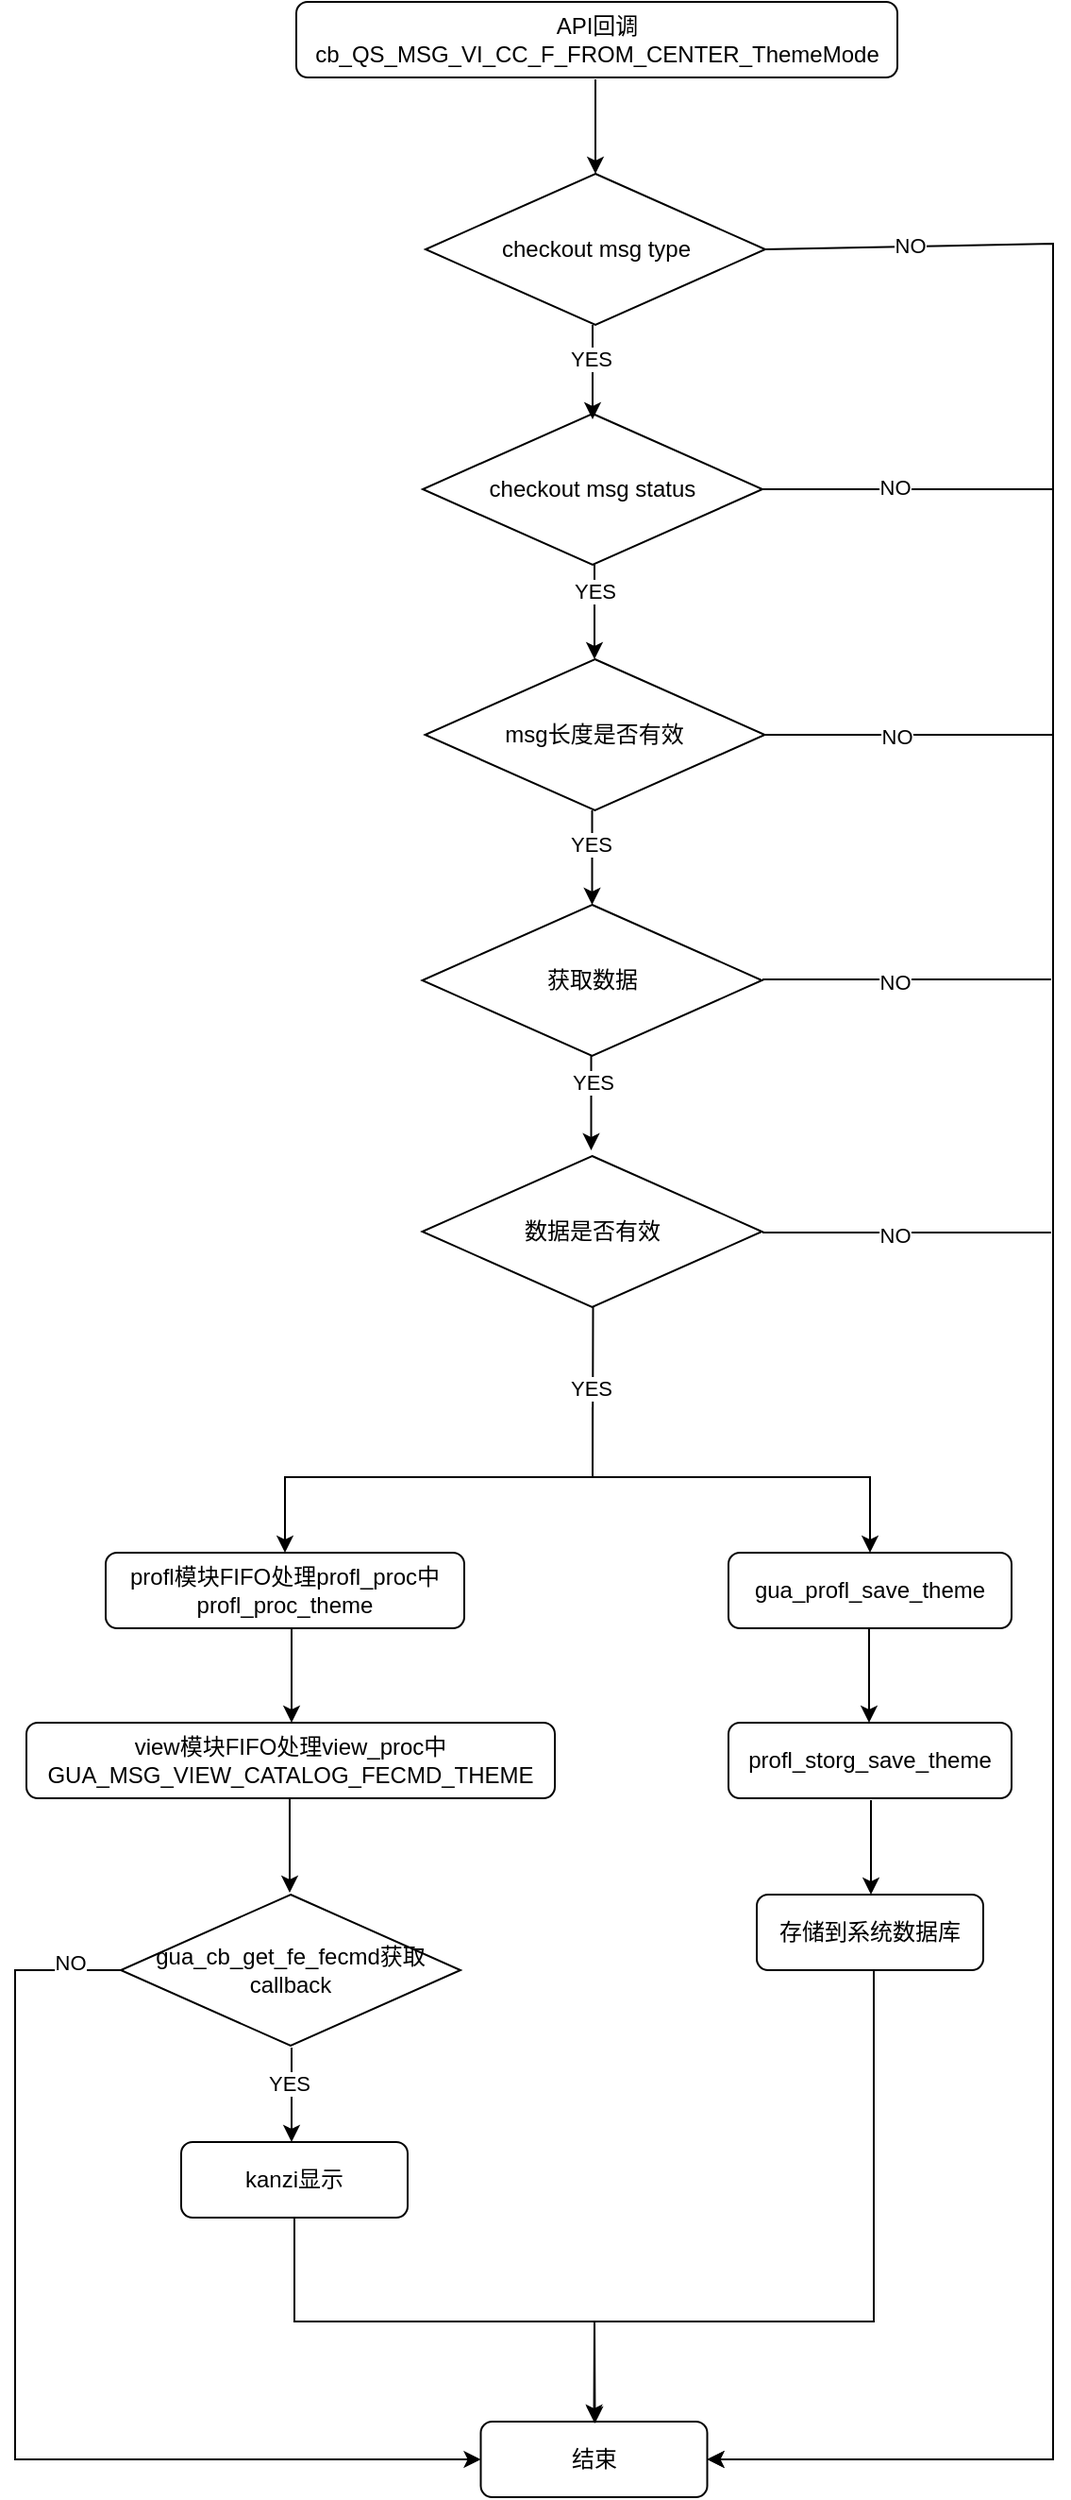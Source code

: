<mxfile version="22.0.7" type="github">
  <diagram id="C5RBs43oDa-KdzZeNtuy" name="Page-1">
    <mxGraphModel dx="1002" dy="1834" grid="1" gridSize="10" guides="1" tooltips="1" connect="1" arrows="1" fold="1" page="1" pageScale="1" pageWidth="827" pageHeight="1169" math="0" shadow="0">
      <root>
        <mxCell id="WIyWlLk6GJQsqaUBKTNV-0" />
        <mxCell id="WIyWlLk6GJQsqaUBKTNV-1" parent="WIyWlLk6GJQsqaUBKTNV-0" />
        <mxCell id="3JXhcpFCu_tkuBNvv-Zm-3" value="" style="endArrow=classic;html=1;rounded=0;" edge="1" parent="WIyWlLk6GJQsqaUBKTNV-1">
          <mxGeometry width="50" height="50" relative="1" as="geometry">
            <mxPoint x="397.5" y="-307" as="sourcePoint" />
            <mxPoint x="397.5" y="-257" as="targetPoint" />
          </mxGeometry>
        </mxCell>
        <mxCell id="3JXhcpFCu_tkuBNvv-Zm-8" value="checkout msg type" style="rhombus;whiteSpace=wrap;html=1;" vertex="1" parent="WIyWlLk6GJQsqaUBKTNV-1">
          <mxGeometry x="307.5" y="-257" width="180" height="80" as="geometry" />
        </mxCell>
        <mxCell id="3JXhcpFCu_tkuBNvv-Zm-9" value="checkout msg status" style="rhombus;whiteSpace=wrap;html=1;" vertex="1" parent="WIyWlLk6GJQsqaUBKTNV-1">
          <mxGeometry x="306" y="-130" width="180" height="80" as="geometry" />
        </mxCell>
        <mxCell id="3JXhcpFCu_tkuBNvv-Zm-10" value="" style="endArrow=classic;html=1;rounded=0;" edge="1" parent="WIyWlLk6GJQsqaUBKTNV-1">
          <mxGeometry width="50" height="50" relative="1" as="geometry">
            <mxPoint x="396" y="-177" as="sourcePoint" />
            <mxPoint x="396" y="-127" as="targetPoint" />
          </mxGeometry>
        </mxCell>
        <mxCell id="3JXhcpFCu_tkuBNvv-Zm-11" value="YES" style="edgeLabel;html=1;align=center;verticalAlign=middle;resizable=0;points=[];" vertex="1" connectable="0" parent="3JXhcpFCu_tkuBNvv-Zm-10">
          <mxGeometry x="-0.302" y="-1" relative="1" as="geometry">
            <mxPoint as="offset" />
          </mxGeometry>
        </mxCell>
        <mxCell id="3JXhcpFCu_tkuBNvv-Zm-12" value="" style="endArrow=classic;html=1;rounded=0;" edge="1" parent="WIyWlLk6GJQsqaUBKTNV-1">
          <mxGeometry width="50" height="50" relative="1" as="geometry">
            <mxPoint x="397" y="-50" as="sourcePoint" />
            <mxPoint x="397" as="targetPoint" />
          </mxGeometry>
        </mxCell>
        <mxCell id="3JXhcpFCu_tkuBNvv-Zm-13" value="YES" style="edgeLabel;html=1;align=center;verticalAlign=middle;resizable=0;points=[];" vertex="1" connectable="0" parent="3JXhcpFCu_tkuBNvv-Zm-12">
          <mxGeometry x="-0.432" relative="1" as="geometry">
            <mxPoint as="offset" />
          </mxGeometry>
        </mxCell>
        <mxCell id="3JXhcpFCu_tkuBNvv-Zm-14" value="msg长度是否有效" style="rhombus;whiteSpace=wrap;html=1;" vertex="1" parent="WIyWlLk6GJQsqaUBKTNV-1">
          <mxGeometry x="307.25" width="180" height="80" as="geometry" />
        </mxCell>
        <mxCell id="3JXhcpFCu_tkuBNvv-Zm-16" value="" style="endArrow=classic;html=1;rounded=0;" edge="1" parent="WIyWlLk6GJQsqaUBKTNV-1">
          <mxGeometry width="50" height="50" relative="1" as="geometry">
            <mxPoint x="395.75" y="80" as="sourcePoint" />
            <mxPoint x="395.75" y="130" as="targetPoint" />
          </mxGeometry>
        </mxCell>
        <mxCell id="3JXhcpFCu_tkuBNvv-Zm-17" value="YES" style="edgeLabel;html=1;align=center;verticalAlign=middle;resizable=0;points=[];" vertex="1" connectable="0" parent="3JXhcpFCu_tkuBNvv-Zm-16">
          <mxGeometry x="-0.302" y="-1" relative="1" as="geometry">
            <mxPoint as="offset" />
          </mxGeometry>
        </mxCell>
        <mxCell id="3JXhcpFCu_tkuBNvv-Zm-20" value="获取数据" style="rhombus;whiteSpace=wrap;html=1;" vertex="1" parent="WIyWlLk6GJQsqaUBKTNV-1">
          <mxGeometry x="305.75" y="130" width="180" height="80" as="geometry" />
        </mxCell>
        <mxCell id="3JXhcpFCu_tkuBNvv-Zm-21" value="" style="endArrow=classic;html=1;rounded=0;" edge="1" parent="WIyWlLk6GJQsqaUBKTNV-1">
          <mxGeometry width="50" height="50" relative="1" as="geometry">
            <mxPoint x="395.25" y="210" as="sourcePoint" />
            <mxPoint x="395.25" y="260" as="targetPoint" />
          </mxGeometry>
        </mxCell>
        <mxCell id="3JXhcpFCu_tkuBNvv-Zm-22" value="YES" style="edgeLabel;html=1;align=center;verticalAlign=middle;resizable=0;points=[];" vertex="1" connectable="0" parent="3JXhcpFCu_tkuBNvv-Zm-21">
          <mxGeometry x="-0.432" relative="1" as="geometry">
            <mxPoint as="offset" />
          </mxGeometry>
        </mxCell>
        <mxCell id="3JXhcpFCu_tkuBNvv-Zm-23" value="数据是否有效" style="rhombus;whiteSpace=wrap;html=1;" vertex="1" parent="WIyWlLk6GJQsqaUBKTNV-1">
          <mxGeometry x="305.75" y="263" width="180" height="80" as="geometry" />
        </mxCell>
        <mxCell id="3JXhcpFCu_tkuBNvv-Zm-32" value="结束" style="rounded=1;whiteSpace=wrap;html=1;fontSize=12;glass=0;strokeWidth=1;shadow=0;" vertex="1" parent="WIyWlLk6GJQsqaUBKTNV-1">
          <mxGeometry x="336.75" y="933" width="120" height="40" as="geometry" />
        </mxCell>
        <mxCell id="3JXhcpFCu_tkuBNvv-Zm-33" value="" style="endArrow=classic;html=1;rounded=0;exitX=0.5;exitY=1;exitDx=0;exitDy=0;" edge="1" parent="WIyWlLk6GJQsqaUBKTNV-1">
          <mxGeometry width="50" height="50" relative="1" as="geometry">
            <mxPoint x="545" y="694" as="sourcePoint" />
            <mxPoint x="397.25" y="934" as="targetPoint" />
            <Array as="points">
              <mxPoint x="545" y="880" />
              <mxPoint x="397" y="880" />
            </Array>
          </mxGeometry>
        </mxCell>
        <mxCell id="3JXhcpFCu_tkuBNvv-Zm-34" value="" style="endArrow=classic;html=1;rounded=0;entryX=1;entryY=0.5;entryDx=0;entryDy=0;exitX=1;exitY=0.5;exitDx=0;exitDy=0;" edge="1" parent="WIyWlLk6GJQsqaUBKTNV-1" source="3JXhcpFCu_tkuBNvv-Zm-8" target="3JXhcpFCu_tkuBNvv-Zm-32">
          <mxGeometry width="50" height="50" relative="1" as="geometry">
            <mxPoint x="640" y="-220" as="sourcePoint" />
            <mxPoint x="640" y="670" as="targetPoint" />
            <Array as="points">
              <mxPoint x="640" y="-220" />
              <mxPoint x="640" y="953" />
            </Array>
          </mxGeometry>
        </mxCell>
        <mxCell id="3JXhcpFCu_tkuBNvv-Zm-35" value="NO" style="edgeLabel;html=1;align=center;verticalAlign=middle;resizable=0;points=[];" vertex="1" connectable="0" parent="3JXhcpFCu_tkuBNvv-Zm-34">
          <mxGeometry x="-0.899" y="1" relative="1" as="geometry">
            <mxPoint as="offset" />
          </mxGeometry>
        </mxCell>
        <mxCell id="3JXhcpFCu_tkuBNvv-Zm-36" value="" style="endArrow=classic;html=1;rounded=0;entryX=1;entryY=0.5;entryDx=0;entryDy=0;exitX=1;exitY=0.5;exitDx=0;exitDy=0;" edge="1" parent="WIyWlLk6GJQsqaUBKTNV-1" source="3JXhcpFCu_tkuBNvv-Zm-9" target="3JXhcpFCu_tkuBNvv-Zm-32">
          <mxGeometry width="50" height="50" relative="1" as="geometry">
            <mxPoint x="498" y="-207" as="sourcePoint" />
            <mxPoint x="467" y="1080" as="targetPoint" />
            <Array as="points">
              <mxPoint x="640" y="-90" />
              <mxPoint x="640" y="953" />
            </Array>
          </mxGeometry>
        </mxCell>
        <mxCell id="3JXhcpFCu_tkuBNvv-Zm-37" value="NO" style="edgeLabel;html=1;align=center;verticalAlign=middle;resizable=0;points=[];" vertex="1" connectable="0" parent="3JXhcpFCu_tkuBNvv-Zm-36">
          <mxGeometry x="-0.899" y="1" relative="1" as="geometry">
            <mxPoint as="offset" />
          </mxGeometry>
        </mxCell>
        <mxCell id="3JXhcpFCu_tkuBNvv-Zm-38" value="" style="endArrow=none;html=1;rounded=0;exitX=1;exitY=0.5;exitDx=0;exitDy=0;" edge="1" parent="WIyWlLk6GJQsqaUBKTNV-1" source="3JXhcpFCu_tkuBNvv-Zm-14">
          <mxGeometry width="50" height="50" relative="1" as="geometry">
            <mxPoint x="490" y="70" as="sourcePoint" />
            <mxPoint x="640" y="40" as="targetPoint" />
          </mxGeometry>
        </mxCell>
        <mxCell id="3JXhcpFCu_tkuBNvv-Zm-39" value="NO" style="edgeLabel;html=1;align=center;verticalAlign=middle;resizable=0;points=[];" vertex="1" connectable="0" parent="3JXhcpFCu_tkuBNvv-Zm-38">
          <mxGeometry x="-0.089" y="-1" relative="1" as="geometry">
            <mxPoint as="offset" />
          </mxGeometry>
        </mxCell>
        <mxCell id="3JXhcpFCu_tkuBNvv-Zm-42" value="" style="endArrow=none;html=1;rounded=0;exitX=1;exitY=0.5;exitDx=0;exitDy=0;" edge="1" parent="WIyWlLk6GJQsqaUBKTNV-1">
          <mxGeometry width="50" height="50" relative="1" as="geometry">
            <mxPoint x="486" y="169.5" as="sourcePoint" />
            <mxPoint x="639" y="169.5" as="targetPoint" />
          </mxGeometry>
        </mxCell>
        <mxCell id="3JXhcpFCu_tkuBNvv-Zm-43" value="NO" style="edgeLabel;html=1;align=center;verticalAlign=middle;resizable=0;points=[];" vertex="1" connectable="0" parent="3JXhcpFCu_tkuBNvv-Zm-42">
          <mxGeometry x="-0.089" y="-1" relative="1" as="geometry">
            <mxPoint as="offset" />
          </mxGeometry>
        </mxCell>
        <mxCell id="3JXhcpFCu_tkuBNvv-Zm-44" value="" style="endArrow=none;html=1;rounded=0;exitX=1;exitY=0.5;exitDx=0;exitDy=0;" edge="1" parent="WIyWlLk6GJQsqaUBKTNV-1">
          <mxGeometry width="50" height="50" relative="1" as="geometry">
            <mxPoint x="486" y="303.5" as="sourcePoint" />
            <mxPoint x="639" y="303.5" as="targetPoint" />
          </mxGeometry>
        </mxCell>
        <mxCell id="3JXhcpFCu_tkuBNvv-Zm-45" value="NO" style="edgeLabel;html=1;align=center;verticalAlign=middle;resizable=0;points=[];" vertex="1" connectable="0" parent="3JXhcpFCu_tkuBNvv-Zm-44">
          <mxGeometry x="-0.089" y="-1" relative="1" as="geometry">
            <mxPoint as="offset" />
          </mxGeometry>
        </mxCell>
        <mxCell id="3JXhcpFCu_tkuBNvv-Zm-51" value="profl模块FIFO处理profl_proc中profl_proc_theme" style="rounded=1;whiteSpace=wrap;html=1;fontSize=12;glass=0;strokeWidth=1;shadow=0;" vertex="1" parent="WIyWlLk6GJQsqaUBKTNV-1">
          <mxGeometry x="138" y="473" width="190" height="40" as="geometry" />
        </mxCell>
        <mxCell id="3JXhcpFCu_tkuBNvv-Zm-52" value="" style="endArrow=classic;html=1;rounded=0;entryX=0.5;entryY=0;entryDx=0;entryDy=0;" edge="1" parent="WIyWlLk6GJQsqaUBKTNV-1" target="3JXhcpFCu_tkuBNvv-Zm-51">
          <mxGeometry width="50" height="50" relative="1" as="geometry">
            <mxPoint x="396" y="396" as="sourcePoint" />
            <mxPoint x="396" y="446" as="targetPoint" />
            <Array as="points">
              <mxPoint x="396" y="433" />
              <mxPoint x="233" y="433" />
            </Array>
          </mxGeometry>
        </mxCell>
        <mxCell id="3JXhcpFCu_tkuBNvv-Zm-54" value="" style="endArrow=classic;html=1;rounded=0;entryX=0.5;entryY=0;entryDx=0;entryDy=0;exitX=0.5;exitY=1;exitDx=0;exitDy=0;" edge="1" parent="WIyWlLk6GJQsqaUBKTNV-1" target="3JXhcpFCu_tkuBNvv-Zm-60">
          <mxGeometry width="50" height="50" relative="1" as="geometry">
            <mxPoint x="396.25" y="343" as="sourcePoint" />
            <mxPoint x="395.5" y="538" as="targetPoint" />
            <Array as="points">
              <mxPoint x="396" y="433" />
              <mxPoint x="543" y="433" />
            </Array>
          </mxGeometry>
        </mxCell>
        <mxCell id="3JXhcpFCu_tkuBNvv-Zm-67" value="YES" style="edgeLabel;html=1;align=center;verticalAlign=middle;resizable=0;points=[];" vertex="1" connectable="0" parent="3JXhcpFCu_tkuBNvv-Zm-54">
          <mxGeometry x="-0.689" y="-1" relative="1" as="geometry">
            <mxPoint as="offset" />
          </mxGeometry>
        </mxCell>
        <mxCell id="3JXhcpFCu_tkuBNvv-Zm-55" value="kanzi显示" style="rounded=1;whiteSpace=wrap;html=1;fontSize=12;glass=0;strokeWidth=1;shadow=0;" vertex="1" parent="WIyWlLk6GJQsqaUBKTNV-1">
          <mxGeometry x="178" y="785" width="120" height="40" as="geometry" />
        </mxCell>
        <mxCell id="3JXhcpFCu_tkuBNvv-Zm-56" value="" style="endArrow=classic;html=1;rounded=0;" edge="1" parent="WIyWlLk6GJQsqaUBKTNV-1">
          <mxGeometry width="50" height="50" relative="1" as="geometry">
            <mxPoint x="236.5" y="513" as="sourcePoint" />
            <mxPoint x="236.5" y="563" as="targetPoint" />
          </mxGeometry>
        </mxCell>
        <mxCell id="3JXhcpFCu_tkuBNvv-Zm-57" value="profl_storg_save_theme" style="rounded=1;whiteSpace=wrap;html=1;fontSize=12;glass=0;strokeWidth=1;shadow=0;" vertex="1" parent="WIyWlLk6GJQsqaUBKTNV-1">
          <mxGeometry x="468" y="563" width="150" height="40" as="geometry" />
        </mxCell>
        <mxCell id="3JXhcpFCu_tkuBNvv-Zm-58" value="存储到系统数据库" style="rounded=1;whiteSpace=wrap;html=1;fontSize=12;glass=0;strokeWidth=1;shadow=0;" vertex="1" parent="WIyWlLk6GJQsqaUBKTNV-1">
          <mxGeometry x="483" y="654" width="120" height="40" as="geometry" />
        </mxCell>
        <mxCell id="3JXhcpFCu_tkuBNvv-Zm-59" value="" style="endArrow=classic;html=1;rounded=0;" edge="1" parent="WIyWlLk6GJQsqaUBKTNV-1">
          <mxGeometry width="50" height="50" relative="1" as="geometry">
            <mxPoint x="543.5" y="604" as="sourcePoint" />
            <mxPoint x="543.5" y="654" as="targetPoint" />
          </mxGeometry>
        </mxCell>
        <mxCell id="3JXhcpFCu_tkuBNvv-Zm-60" value="gua_profl_save_theme" style="rounded=1;whiteSpace=wrap;html=1;fontSize=12;glass=0;strokeWidth=1;shadow=0;" vertex="1" parent="WIyWlLk6GJQsqaUBKTNV-1">
          <mxGeometry x="468" y="473" width="150" height="40" as="geometry" />
        </mxCell>
        <mxCell id="3JXhcpFCu_tkuBNvv-Zm-61" value="" style="endArrow=classic;html=1;rounded=0;" edge="1" parent="WIyWlLk6GJQsqaUBKTNV-1">
          <mxGeometry width="50" height="50" relative="1" as="geometry">
            <mxPoint x="542.5" y="513" as="sourcePoint" />
            <mxPoint x="542.5" y="563" as="targetPoint" />
          </mxGeometry>
        </mxCell>
        <mxCell id="3JXhcpFCu_tkuBNvv-Zm-62" value="view模块FIFO处理view_proc中GUA_MSG_VIEW_CATALOG_FECMD_THEME" style="rounded=1;whiteSpace=wrap;html=1;fontSize=12;glass=0;strokeWidth=1;shadow=0;" vertex="1" parent="WIyWlLk6GJQsqaUBKTNV-1">
          <mxGeometry x="96" y="563" width="280" height="40" as="geometry" />
        </mxCell>
        <mxCell id="3JXhcpFCu_tkuBNvv-Zm-63" value="" style="endArrow=classic;html=1;rounded=0;" edge="1" parent="WIyWlLk6GJQsqaUBKTNV-1">
          <mxGeometry width="50" height="50" relative="1" as="geometry">
            <mxPoint x="235.5" y="603" as="sourcePoint" />
            <mxPoint x="235.5" y="653" as="targetPoint" />
          </mxGeometry>
        </mxCell>
        <mxCell id="3JXhcpFCu_tkuBNvv-Zm-64" value="" style="endArrow=classic;html=1;rounded=0;" edge="1" parent="WIyWlLk6GJQsqaUBKTNV-1">
          <mxGeometry width="50" height="50" relative="1" as="geometry">
            <mxPoint x="236.5" y="735" as="sourcePoint" />
            <mxPoint x="236.5" y="785" as="targetPoint" />
          </mxGeometry>
        </mxCell>
        <mxCell id="3JXhcpFCu_tkuBNvv-Zm-69" value="YES" style="edgeLabel;html=1;align=center;verticalAlign=middle;resizable=0;points=[];" vertex="1" connectable="0" parent="3JXhcpFCu_tkuBNvv-Zm-64">
          <mxGeometry x="-0.248" y="-2" relative="1" as="geometry">
            <mxPoint as="offset" />
          </mxGeometry>
        </mxCell>
        <mxCell id="3JXhcpFCu_tkuBNvv-Zm-66" value="API回调cb_QS_MSG_VI_CC_F_FROM_CENTER_ThemeMode" style="rounded=1;whiteSpace=wrap;html=1;fontSize=12;glass=0;strokeWidth=1;shadow=0;" vertex="1" parent="WIyWlLk6GJQsqaUBKTNV-1">
          <mxGeometry x="239" y="-348" width="318.5" height="40" as="geometry" />
        </mxCell>
        <mxCell id="3JXhcpFCu_tkuBNvv-Zm-68" value="gua_cb_get_fe_fecmd获取callback" style="rhombus;whiteSpace=wrap;html=1;" vertex="1" parent="WIyWlLk6GJQsqaUBKTNV-1">
          <mxGeometry x="146" y="654" width="180" height="80" as="geometry" />
        </mxCell>
        <mxCell id="3JXhcpFCu_tkuBNvv-Zm-72" value="" style="endArrow=classic;html=1;rounded=0;exitX=0;exitY=0.5;exitDx=0;exitDy=0;entryX=0;entryY=0.5;entryDx=0;entryDy=0;" edge="1" parent="WIyWlLk6GJQsqaUBKTNV-1" source="3JXhcpFCu_tkuBNvv-Zm-68" target="3JXhcpFCu_tkuBNvv-Zm-32">
          <mxGeometry width="50" height="50" relative="1" as="geometry">
            <mxPoint x="405.25" y="894" as="sourcePoint" />
            <mxPoint x="330" y="950" as="targetPoint" />
            <Array as="points">
              <mxPoint x="90" y="694" />
              <mxPoint x="90" y="953" />
            </Array>
          </mxGeometry>
        </mxCell>
        <mxCell id="3JXhcpFCu_tkuBNvv-Zm-79" value="NO" style="edgeLabel;html=1;align=center;verticalAlign=middle;resizable=0;points=[];" vertex="1" connectable="0" parent="3JXhcpFCu_tkuBNvv-Zm-72">
          <mxGeometry x="-0.903" y="-4" relative="1" as="geometry">
            <mxPoint as="offset" />
          </mxGeometry>
        </mxCell>
        <mxCell id="3JXhcpFCu_tkuBNvv-Zm-77" value="" style="endArrow=classic;html=1;rounded=0;exitX=0.5;exitY=1;exitDx=0;exitDy=0;entryX=0.5;entryY=0;entryDx=0;entryDy=0;" edge="1" parent="WIyWlLk6GJQsqaUBKTNV-1" source="3JXhcpFCu_tkuBNvv-Zm-55" target="3JXhcpFCu_tkuBNvv-Zm-32">
          <mxGeometry width="50" height="50" relative="1" as="geometry">
            <mxPoint x="553" y="704" as="sourcePoint" />
            <mxPoint x="360" y="920" as="targetPoint" />
            <Array as="points">
              <mxPoint x="238" y="880" />
              <mxPoint x="397" y="880" />
            </Array>
          </mxGeometry>
        </mxCell>
      </root>
    </mxGraphModel>
  </diagram>
</mxfile>
